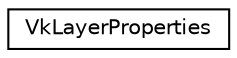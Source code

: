 digraph "Graphical Class Hierarchy"
{
 // LATEX_PDF_SIZE
  edge [fontname="Helvetica",fontsize="10",labelfontname="Helvetica",labelfontsize="10"];
  node [fontname="Helvetica",fontsize="10",shape=record];
  rankdir="LR";
  Node0 [label="VkLayerProperties",height=0.2,width=0.4,color="black", fillcolor="white", style="filled",URL="$structVkLayerProperties.html",tooltip=" "];
}
